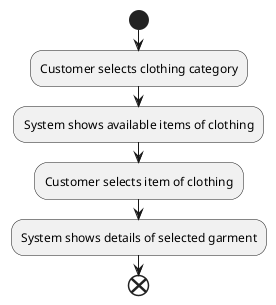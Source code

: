 @startuml SelectItemOfClothing
|Select Item of Clothing|
start
:Customer selects clothing category;
:System shows available items of clothing;
:Customer selects item of clothing;
:System shows details of selected garment;
end
@enduml
